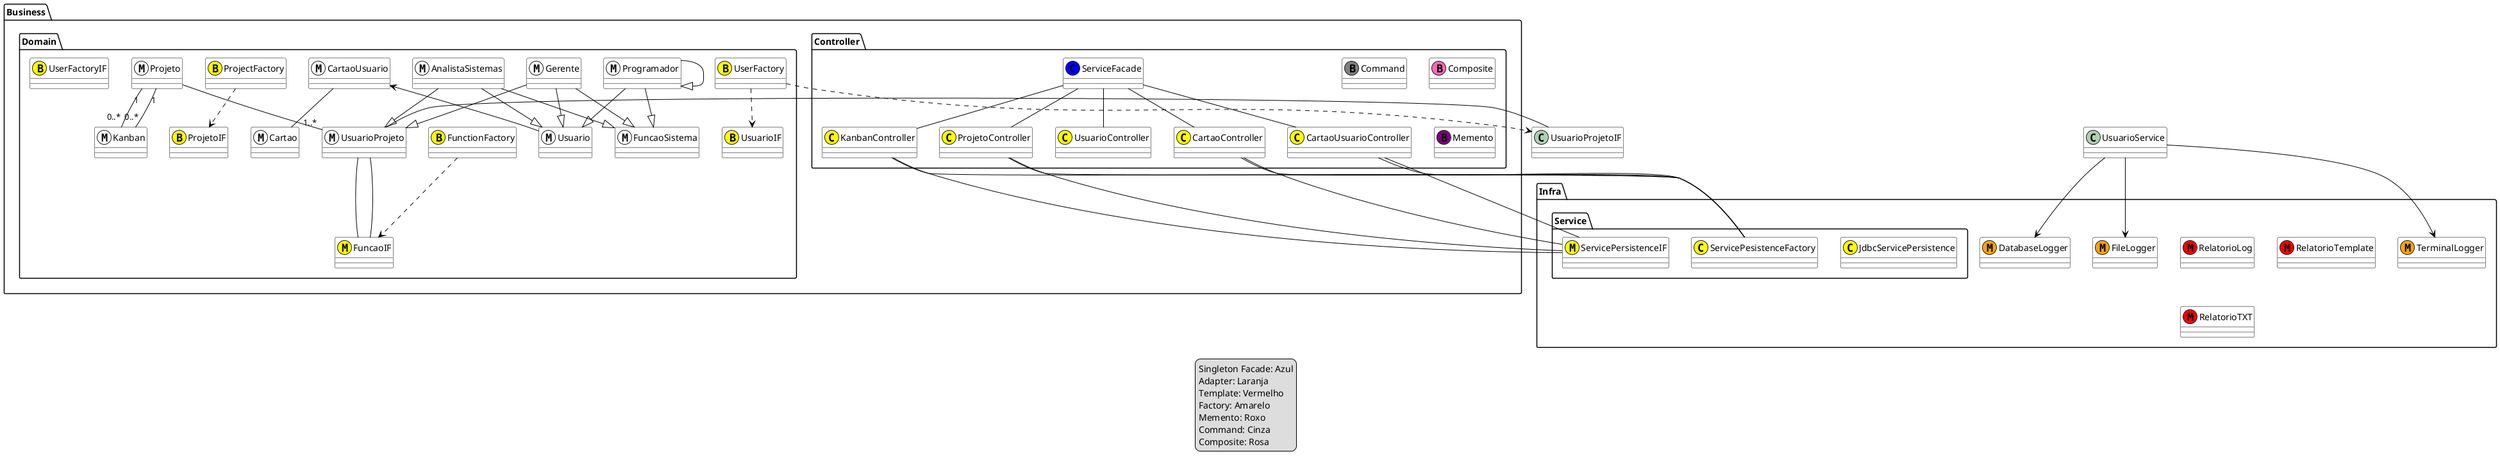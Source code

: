 @startuml

!define ENTITY_COLOR #FFFFFF
!define BOUNDARY_COLOR #808080
!define MODEL_COLOR #808080
!define SINGLETON_COLOR #008000
!define FACADE_COLOR #0000FF
!define LOGGER_COLOR #FFA500
!define ADAPTER_COLOR #FFA500
!define TEMPLATE_COLOR #FF0000
!define FACTORY_COLOR #FFFF00
!define MEMENTO_COLOR #800080
!define COMMAND_COLOR #808080
!define COMPOSITE_COLOR #FF69B4

skinparam class {
    BackgroundColor White
    BorderColor Black
    ArrowColor Black
}

package Business{
    package Controller{
        class CartaoController << (C,FACTORY_COLOR)>>
        class CartaoUsuarioController << (C,FACTORY_COLOR)>>
        class Command <<(B,COMMAND_COLOR)>>
        class Composite <<(B, COMPOSITE_COLOR)>>
        class KanbanController <<(C, FACTORY_COLOR) >>
        class Memento <<(B, MEMENTO_COLOR)>>
        class ProjetoController <<(C, FACTORY_COLOR) >>
        class ServiceFacade <<(C, FACADE_COLOR) >>
        class UsuarioController << (C,FACTORY_COLOR) >>
    }
    package Domain{
        class Usuario << (M,ENTITY_COLOR) >>
        class UsuarioIF << (B, FACTORY_COLOR) >>
        class Gerente << (M,ENTITY_COLOR) >>
        class Programador << (M,ENTITY_COLOR) >>
        class AnalistaSistemas << (M,ENTITY_COLOR) >>
        class Cartao << (M,ENTITY_COLOR) >>
        class CartaoUsuario << (M, ENTITY_COLOR) >>
        class FuncaoIF << (M, FACTORY_COLOR) >>
        class FuncaoSistema << (M, ENTITY_COLOR) >>
        class FunctionFactory << (B, FACTORY_COLOR) >>
        class Kanban <<(M,ENTITY_COLOR)>>
        class ProjectFactory<<(B,FACTORY_COLOR) >>
        class Projeto <<(M,ENTITY_COLOR) >>
        class ProjetoIF <<(B,FACTORY_COLOR) >>
        class UserFactory <<(B,FACTORY_COLOR) >>
        class UserFactoryIF <<(B, FACTORY_COLOR) >>
        class UsuarioProjeto <<(M, ENTITY_COLOR) >>
    }
}

package Infra{
    class TerminalLogger << (M,LOGGER_COLOR) >>
    class FileLogger << (M,LOGGER_COLOR) >>
    class DatabaseLogger << (M,LOGGER_COLOR) >>
    class RelatorioLog<<(M,TEMPLATE_COLOR)>>
    class RelatorioTemplate <<(M,TEMPLATE_COLOR)>>
    class RelatorioTXT <<(M,TEMPLATE_COLOR)>>
    package Service{
        class JdbcServicePersistence <<(C,FACTORY_COLOR)>>
        class ServicePesistenceFactory <<(C,FACTORY_COLOR)>>
        class ServicePersistenceIF <<(M,FACTORY_COLOR)>>
    }
}

legend
    Singleton Facade: Azul
    Adapter: Laranja
    Template: Vermelho
    Factory: Amarelo
    Memento: Roxo
    Command: Cinza
    Composite: Rosa
end legend

Gerente --|> Usuario
Programador --|> Usuario
AnalistaSistemas --|> Usuario
AnalistaSistemas --|> FuncaoSistema
Gerente --|> FuncaoSistema
Programador --|> FuncaoSistema

CartaoUsuario  --  Cartao
CartaoUsuario <-- Usuario

Projeto -- "1..*" UsuarioProjeto
UsuarioProjeto -- FuncaoIF

UsuarioProjeto  --  FuncaoIF

FunctionFactory ..> FuncaoIF
ProjectFactory ..> ProjetoIF
UserFactory ..> UsuarioIF
UserFactory ..> UsuarioProjetoIF

UsuarioProjetoIF -- UsuarioProjeto

Projeto "1" -- "0..*" Kanban
Kanban "0..*"--"1" Projeto

AnalistaSistemas --|> UsuarioProjeto
Gerente --|> UsuarioProjeto
Programador --|> Programador




UsuarioService  -->  TerminalLogger
UsuarioService  -->  FileLogger
UsuarioService  -->  DatabaseLogger

CartaoController -- ServicePesistenceFactory
CartaoController -- ServicePersistenceIF

CartaoUsuarioController -- ServicePesistenceFactory
CartaoUsuarioController -- ServicePersistenceIF

KanbanController -- ServicePesistenceFactory
KanbanController -- ServicePersistenceIF

ProjetoController -- ServicePesistenceFactory
ProjetoController -- ServicePersistenceIF

ServiceFacade -- CartaoController
ServiceFacade -- CartaoUsuarioController
ServiceFacade -- KanbanController
ServiceFacade -- ProjetoController
ServiceFacade -- UsuarioController
@enduml
